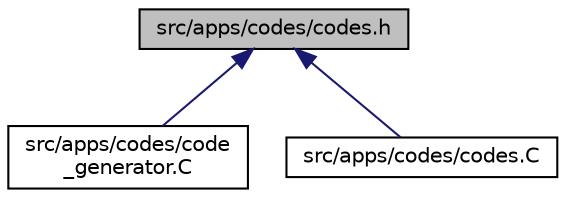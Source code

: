 digraph "src/apps/codes/codes.h"
{
  edge [fontname="Helvetica",fontsize="10",labelfontname="Helvetica",labelfontsize="10"];
  node [fontname="Helvetica",fontsize="10",shape=record];
  Node45 [label="src/apps/codes/codes.h",height=0.2,width=0.4,color="black", fillcolor="grey75", style="filled", fontcolor="black"];
  Node45 -> Node46 [dir="back",color="midnightblue",fontsize="10",style="solid",fontname="Helvetica"];
  Node46 [label="src/apps/codes/code\l_generator.C",height=0.2,width=0.4,color="black", fillcolor="white", style="filled",URL="$db/da8/code__generator_8_c.html"];
  Node45 -> Node47 [dir="back",color="midnightblue",fontsize="10",style="solid",fontname="Helvetica"];
  Node47 [label="src/apps/codes/codes.C",height=0.2,width=0.4,color="black", fillcolor="white", style="filled",URL="$d4/d4f/codes_8_c.html"];
}
